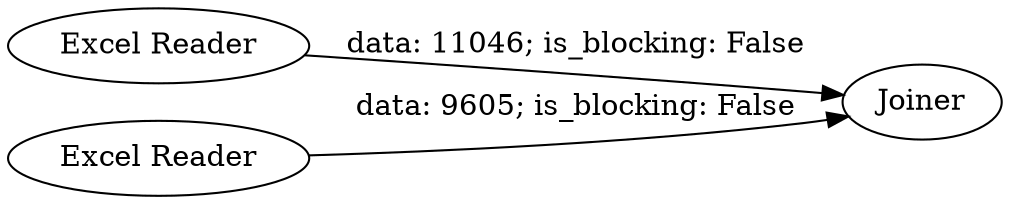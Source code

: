 digraph {
	"-1985165719200988233_3" [label=Joiner]
	"-1985165719200988233_2" [label="Excel Reader"]
	"-1985165719200988233_1" [label="Excel Reader"]
	"-1985165719200988233_1" -> "-1985165719200988233_3" [label="data: 9605; is_blocking: False"]
	"-1985165719200988233_2" -> "-1985165719200988233_3" [label="data: 11046; is_blocking: False"]
	rankdir=LR
}

